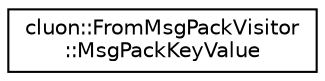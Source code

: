 digraph "Graphical Class Hierarchy"
{
 // LATEX_PDF_SIZE
  edge [fontname="Helvetica",fontsize="10",labelfontname="Helvetica",labelfontsize="10"];
  node [fontname="Helvetica",fontsize="10",shape=record];
  rankdir="LR";
  Node0 [label="cluon::FromMsgPackVisitor\l::MsgPackKeyValue",height=0.2,width=0.4,color="black", fillcolor="white", style="filled",URL="$classcluon_1_1FromMsgPackVisitor_1_1MsgPackKeyValue.html",tooltip=" "];
}
